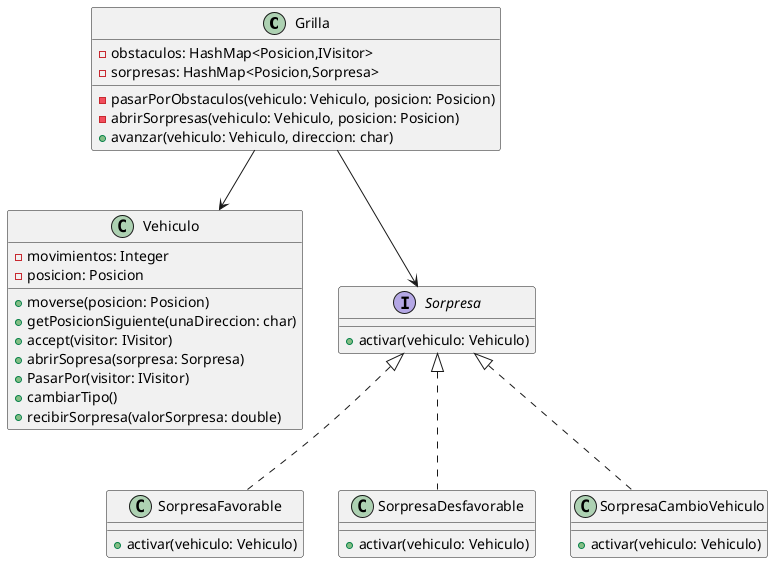 @startuml

class Grilla {
    - obstaculos: HashMap<Posicion,IVisitor>
    - sorpresas: HashMap<Posicion,Sorpresa>
    - pasarPorObstaculos(vehiculo: Vehiculo, posicion: Posicion)
    - abrirSorpresas(vehiculo: Vehiculo, posicion: Posicion)
    + avanzar(vehiculo: Vehiculo, direccion: char)
}

class Vehiculo {
    - movimientos: Integer
    - posicion: Posicion
    + moverse(posicion: Posicion)
    + getPosicionSiguiente(unaDireccion: char)
    + accept(visitor: IVisitor)
    + abrirSopresa(sorpresa: Sorpresa)
    + PasarPor(visitor: IVisitor)
    + cambiarTipo()
    + recibirSorpresa(valorSorpresa: double)
}

interface Sorpresa {
    + activar(vehiculo: Vehiculo)

}
class SorpresaFavorable {
    + activar(vehiculo: Vehiculo)
}

class SorpresaDesfavorable {
    + activar(vehiculo: Vehiculo)
}

class SorpresaCambioVehiculo {
    + activar(vehiculo: Vehiculo)
}

Grilla --> Vehiculo
Grilla --> Sorpresa
Sorpresa <|..  SorpresaFavorable
Sorpresa <|..  SorpresaDesfavorable
Sorpresa <|.. SorpresaCambioVehiculo

@enduml
